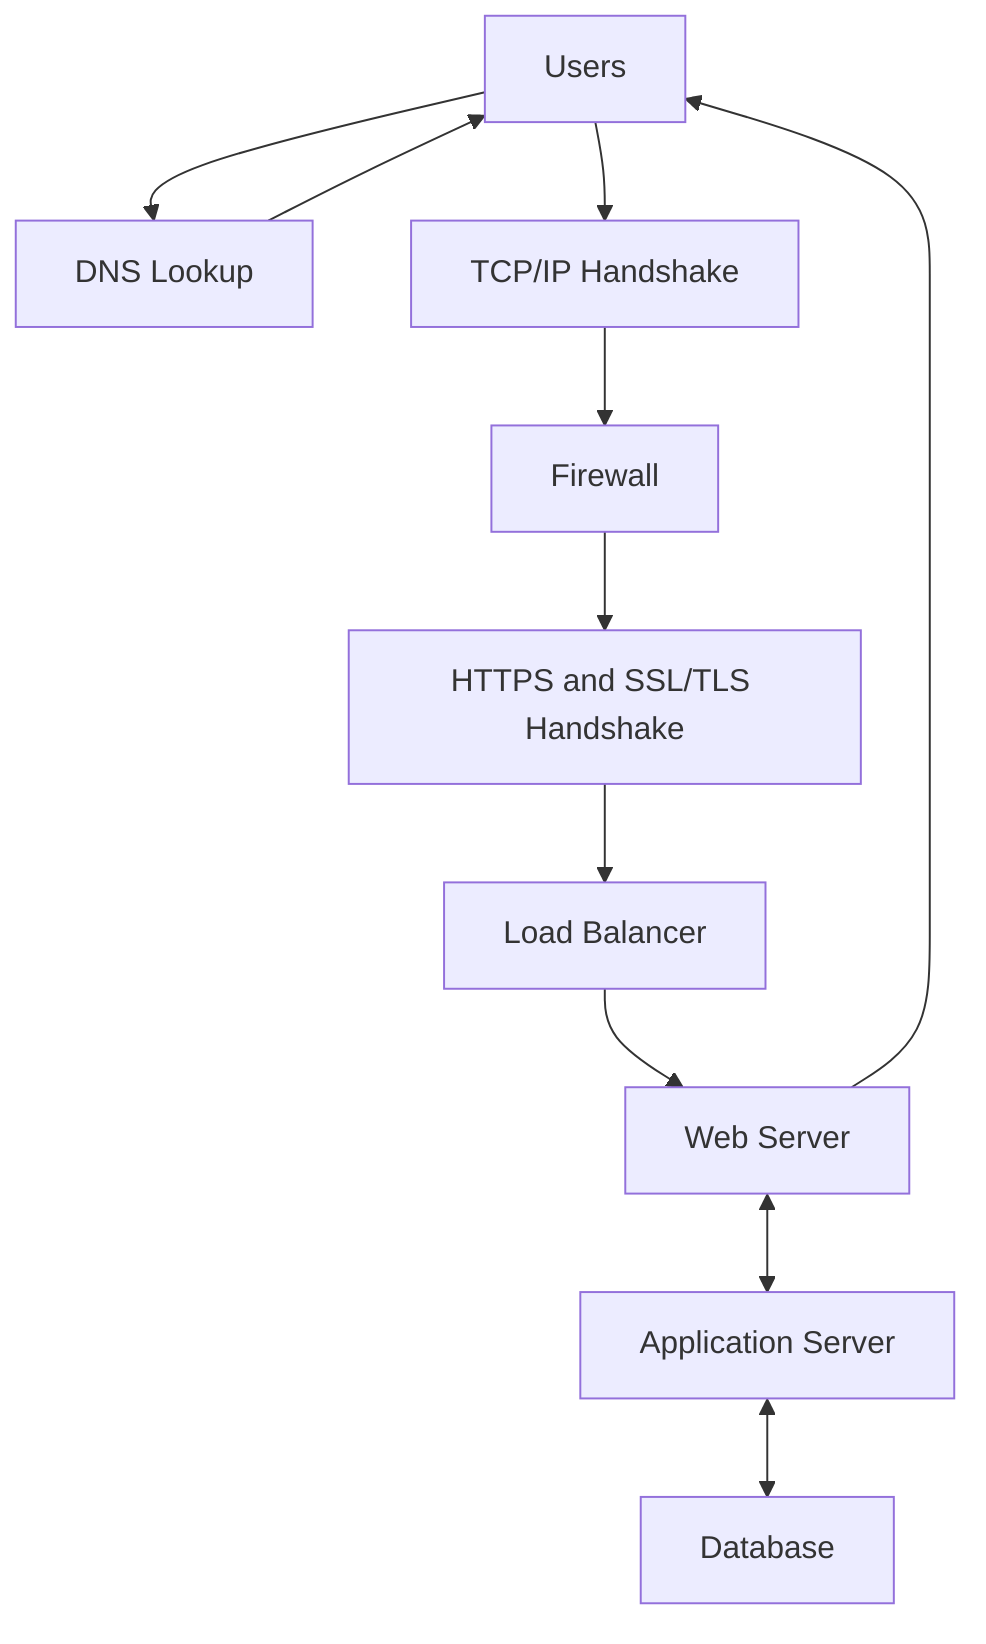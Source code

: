 graph TD
    A[Users] --> B[DNS Lookup]
    B -->
    A --> C[TCP/IP Handshake]
    C --> D[Firewall]
    D --> E[HTTPS and SSL/TLS Handshake]
    E --> F[Load Balancer]
    F --> G[Web Server]
    G --> A
    G <--> H[Application Server]
    H <--> I[Database]